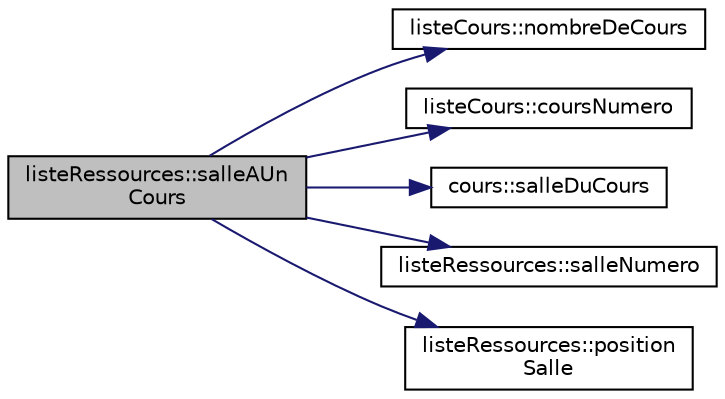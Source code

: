 digraph "listeRessources::salleAUnCours"
{
  edge [fontname="Helvetica",fontsize="10",labelfontname="Helvetica",labelfontsize="10"];
  node [fontname="Helvetica",fontsize="10",shape=record];
  rankdir="LR";
  Node145 [label="listeRessources::salleAUn\lCours",height=0.2,width=0.4,color="black", fillcolor="grey75", style="filled", fontcolor="black"];
  Node145 -> Node146 [color="midnightblue",fontsize="10",style="solid"];
  Node146 [label="listeCours::nombreDeCours",height=0.2,width=0.4,color="black", fillcolor="white", style="filled",URL="$classliste_cours.html#a34b859c2380770eb560c0a6dcf01cc81",tooltip="Renvoie le nombre de cours. "];
  Node145 -> Node147 [color="midnightblue",fontsize="10",style="solid"];
  Node147 [label="listeCours::coursNumero",height=0.2,width=0.4,color="black", fillcolor="white", style="filled",URL="$classliste_cours.html#ac00615f15632669bf44424e960c95edd",tooltip="Renvoie le cours dont le numero correspond a l&#39;entier entre en parametre. "];
  Node145 -> Node148 [color="midnightblue",fontsize="10",style="solid"];
  Node148 [label="cours::salleDuCours",height=0.2,width=0.4,color="black", fillcolor="white", style="filled",URL="$classcours.html#af98361045fec0b63de23c45d3853fb57",tooltip="Renvoie la salle lie a un cours. "];
  Node145 -> Node149 [color="midnightblue",fontsize="10",style="solid"];
  Node149 [label="listeRessources::salleNumero",height=0.2,width=0.4,color="black", fillcolor="white", style="filled",URL="$classliste_ressources.html#ae49f2ce49be854dda108840fd3d26112",tooltip="Renvoie la salle dont le numero est entre en parametre. "];
  Node145 -> Node150 [color="midnightblue",fontsize="10",style="solid"];
  Node150 [label="listeRessources::position\lSalle",height=0.2,width=0.4,color="black", fillcolor="white", style="filled",URL="$classliste_ressources.html#ad4f9c36ed425f2a3d4ca161abd6198da",tooltip="Renvoie la position de la salle dont le nom est entre en parametre. "];
}
